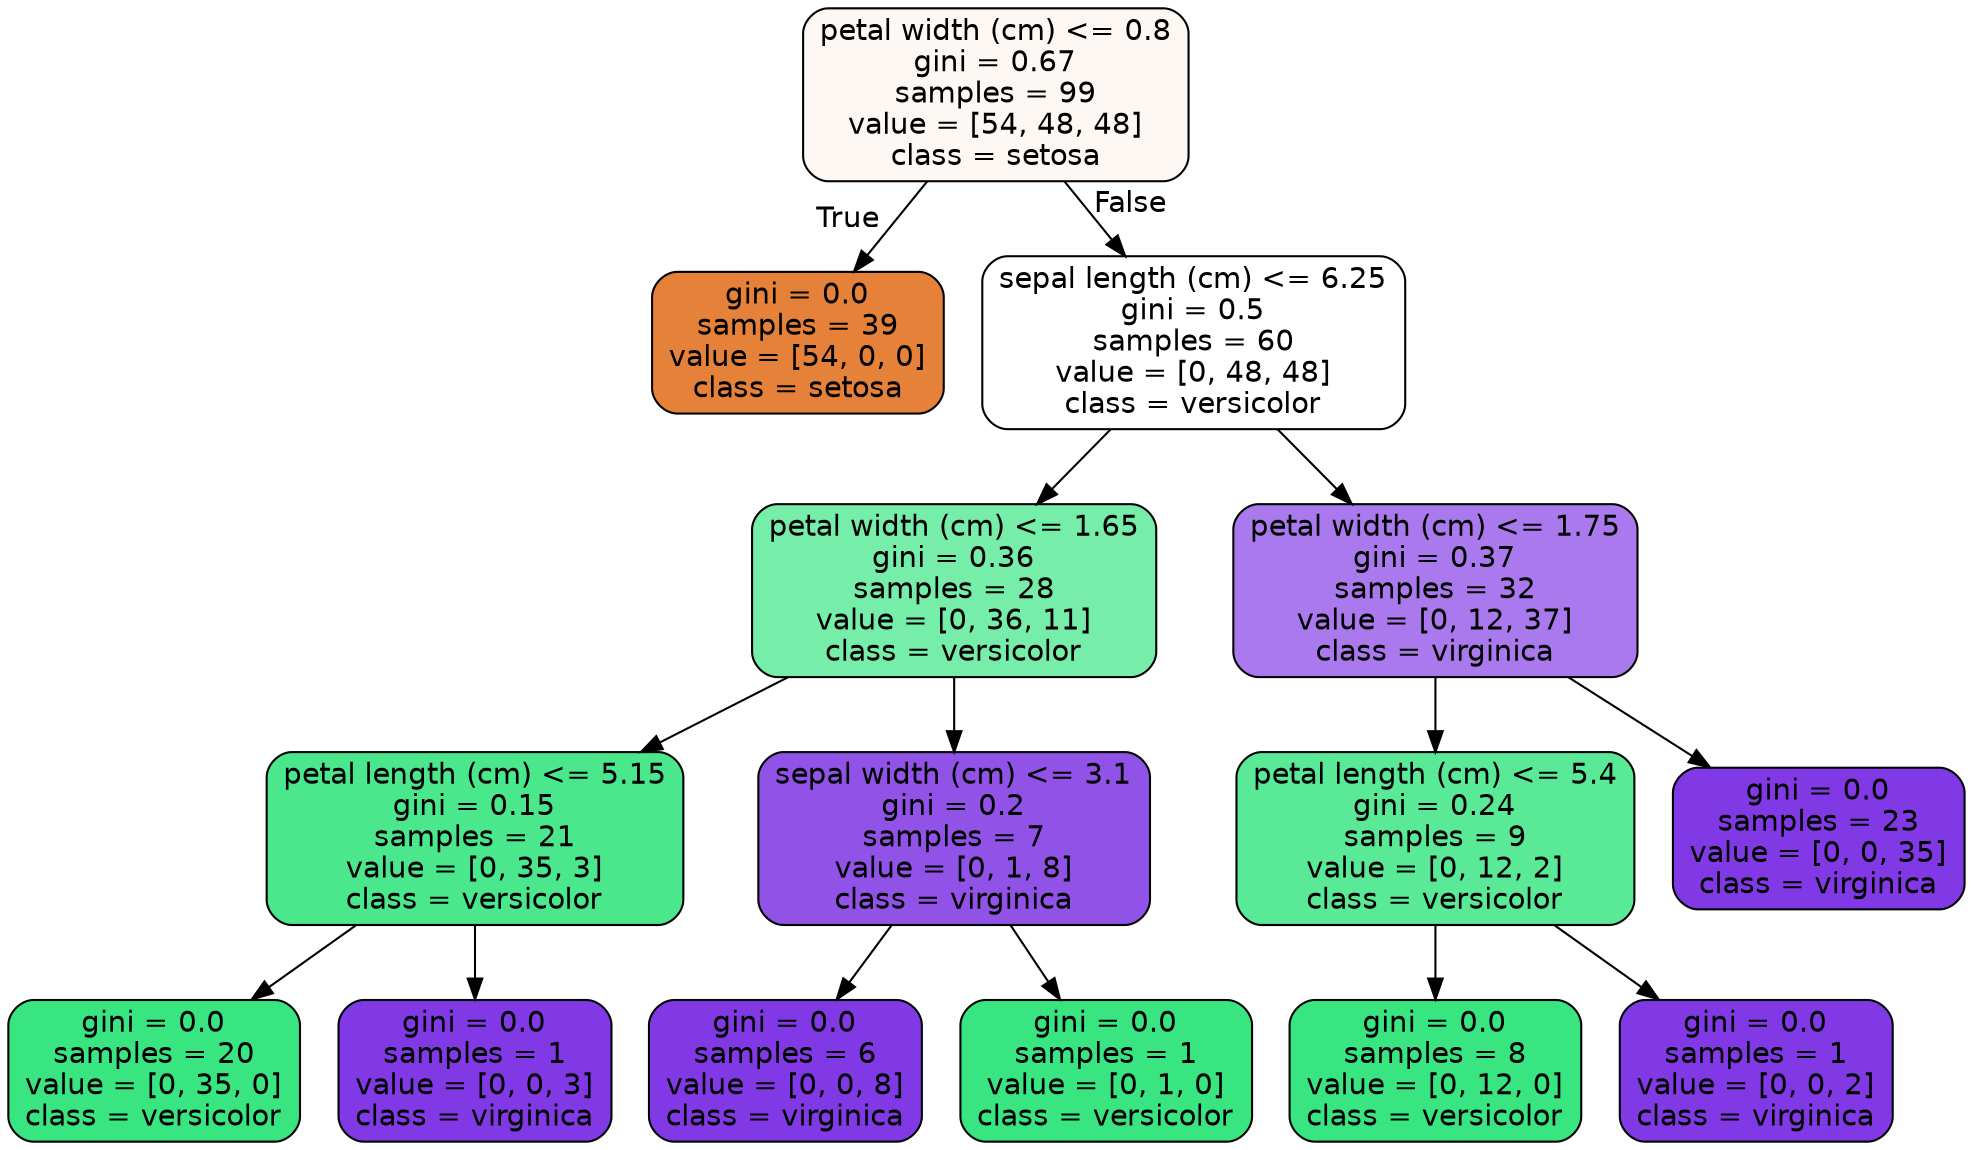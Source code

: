 digraph Tree {
node [shape=box, style="filled, rounded", color="black", fontname=helvetica] ;
edge [fontname=helvetica] ;
0 [label="petal width (cm) <= 0.8\ngini = 0.67\nsamples = 99\nvalue = [54, 48, 48]\nclass = setosa", fillcolor="#fdf8f3"] ;
1 [label="gini = 0.0\nsamples = 39\nvalue = [54, 0, 0]\nclass = setosa", fillcolor="#e58139"] ;
0 -> 1 [labeldistance=2.5, labelangle=45, headlabel="True"] ;
2 [label="sepal length (cm) <= 6.25\ngini = 0.5\nsamples = 60\nvalue = [0, 48, 48]\nclass = versicolor", fillcolor="#ffffff"] ;
0 -> 2 [labeldistance=2.5, labelangle=-45, headlabel="False"] ;
3 [label="petal width (cm) <= 1.65\ngini = 0.36\nsamples = 28\nvalue = [0, 36, 11]\nclass = versicolor", fillcolor="#76eda8"] ;
2 -> 3 ;
4 [label="petal length (cm) <= 5.15\ngini = 0.15\nsamples = 21\nvalue = [0, 35, 3]\nclass = versicolor", fillcolor="#4ae78c"] ;
3 -> 4 ;
5 [label="gini = 0.0\nsamples = 20\nvalue = [0, 35, 0]\nclass = versicolor", fillcolor="#39e581"] ;
4 -> 5 ;
6 [label="gini = 0.0\nsamples = 1\nvalue = [0, 0, 3]\nclass = virginica", fillcolor="#8139e5"] ;
4 -> 6 ;
7 [label="sepal width (cm) <= 3.1\ngini = 0.2\nsamples = 7\nvalue = [0, 1, 8]\nclass = virginica", fillcolor="#9152e8"] ;
3 -> 7 ;
8 [label="gini = 0.0\nsamples = 6\nvalue = [0, 0, 8]\nclass = virginica", fillcolor="#8139e5"] ;
7 -> 8 ;
9 [label="gini = 0.0\nsamples = 1\nvalue = [0, 1, 0]\nclass = versicolor", fillcolor="#39e581"] ;
7 -> 9 ;
10 [label="petal width (cm) <= 1.75\ngini = 0.37\nsamples = 32\nvalue = [0, 12, 37]\nclass = virginica", fillcolor="#aa79ed"] ;
2 -> 10 ;
11 [label="petal length (cm) <= 5.4\ngini = 0.24\nsamples = 9\nvalue = [0, 12, 2]\nclass = versicolor", fillcolor="#5ae996"] ;
10 -> 11 ;
12 [label="gini = 0.0\nsamples = 8\nvalue = [0, 12, 0]\nclass = versicolor", fillcolor="#39e581"] ;
11 -> 12 ;
13 [label="gini = 0.0\nsamples = 1\nvalue = [0, 0, 2]\nclass = virginica", fillcolor="#8139e5"] ;
11 -> 13 ;
14 [label="gini = 0.0\nsamples = 23\nvalue = [0, 0, 35]\nclass = virginica", fillcolor="#8139e5"] ;
10 -> 14 ;
}